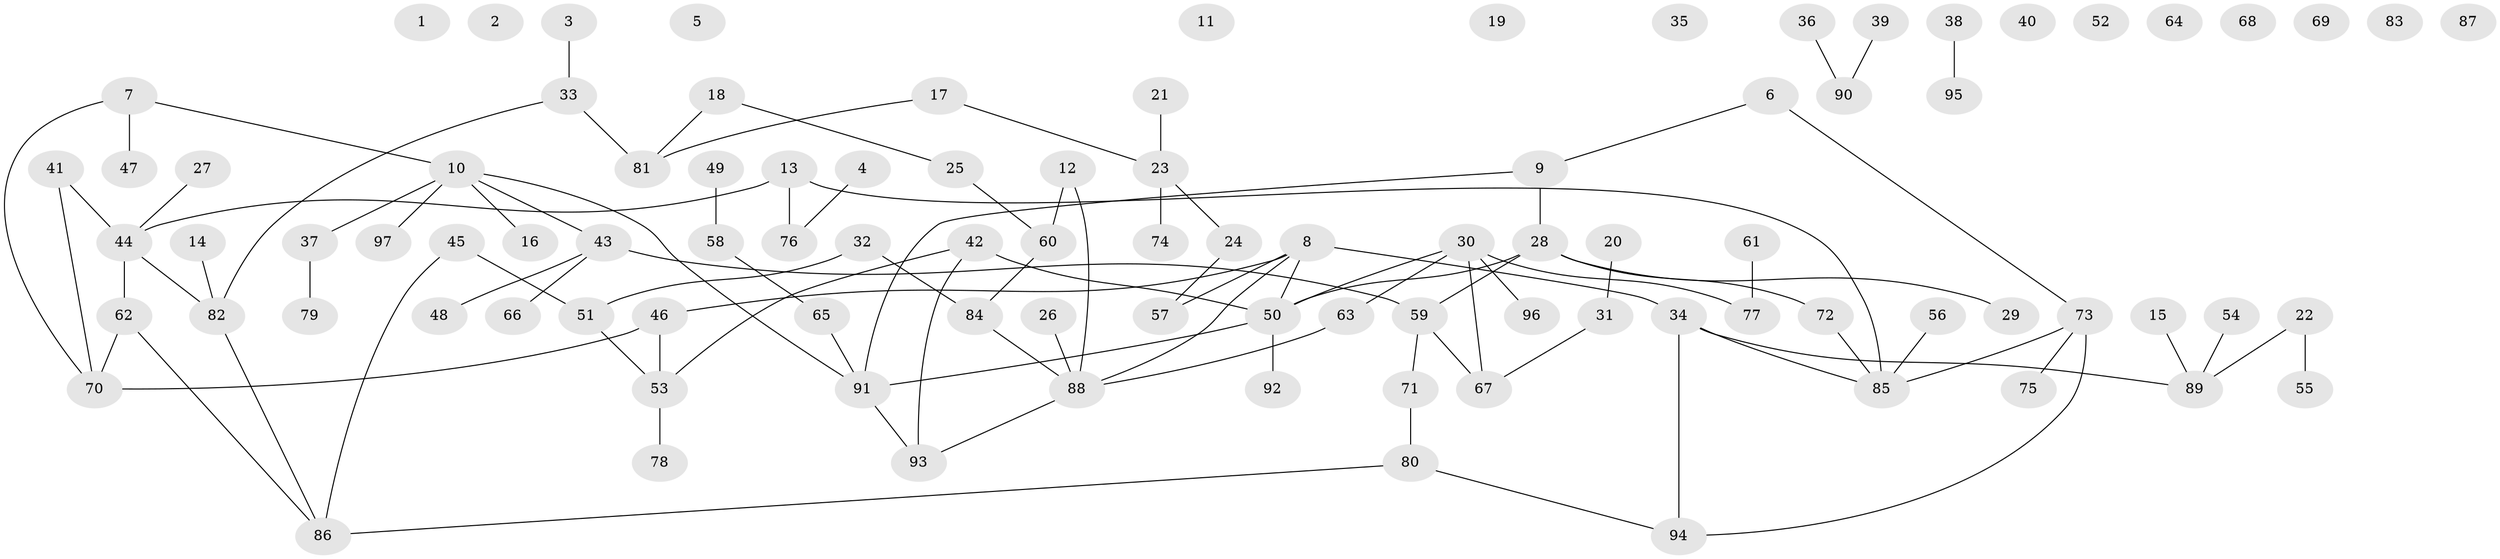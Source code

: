 // coarse degree distribution, {0: 0.2545454545454545, 2: 0.09090909090909091, 1: 0.34545454545454546, 5: 0.05454545454545454, 8: 0.01818181818181818, 13: 0.01818181818181818, 3: 0.10909090909090909, 9: 0.01818181818181818, 6: 0.01818181818181818, 4: 0.07272727272727272}
// Generated by graph-tools (version 1.1) at 2025/16/03/04/25 18:16:46]
// undirected, 97 vertices, 102 edges
graph export_dot {
graph [start="1"]
  node [color=gray90,style=filled];
  1;
  2;
  3;
  4;
  5;
  6;
  7;
  8;
  9;
  10;
  11;
  12;
  13;
  14;
  15;
  16;
  17;
  18;
  19;
  20;
  21;
  22;
  23;
  24;
  25;
  26;
  27;
  28;
  29;
  30;
  31;
  32;
  33;
  34;
  35;
  36;
  37;
  38;
  39;
  40;
  41;
  42;
  43;
  44;
  45;
  46;
  47;
  48;
  49;
  50;
  51;
  52;
  53;
  54;
  55;
  56;
  57;
  58;
  59;
  60;
  61;
  62;
  63;
  64;
  65;
  66;
  67;
  68;
  69;
  70;
  71;
  72;
  73;
  74;
  75;
  76;
  77;
  78;
  79;
  80;
  81;
  82;
  83;
  84;
  85;
  86;
  87;
  88;
  89;
  90;
  91;
  92;
  93;
  94;
  95;
  96;
  97;
  3 -- 33;
  4 -- 76;
  6 -- 9;
  6 -- 73;
  7 -- 10;
  7 -- 47;
  7 -- 70;
  8 -- 34;
  8 -- 46;
  8 -- 50;
  8 -- 57;
  8 -- 88;
  9 -- 28;
  9 -- 91;
  10 -- 16;
  10 -- 37;
  10 -- 43;
  10 -- 91;
  10 -- 97;
  12 -- 60;
  12 -- 88;
  13 -- 44;
  13 -- 76;
  13 -- 85;
  14 -- 82;
  15 -- 89;
  17 -- 23;
  17 -- 81;
  18 -- 25;
  18 -- 81;
  20 -- 31;
  21 -- 23;
  22 -- 55;
  22 -- 89;
  23 -- 24;
  23 -- 74;
  24 -- 57;
  25 -- 60;
  26 -- 88;
  27 -- 44;
  28 -- 29;
  28 -- 50;
  28 -- 59;
  28 -- 72;
  30 -- 50;
  30 -- 63;
  30 -- 67;
  30 -- 77;
  30 -- 96;
  31 -- 67;
  32 -- 51;
  32 -- 84;
  33 -- 81;
  33 -- 82;
  34 -- 85;
  34 -- 89;
  34 -- 94;
  36 -- 90;
  37 -- 79;
  38 -- 95;
  39 -- 90;
  41 -- 44;
  41 -- 70;
  42 -- 50;
  42 -- 53;
  42 -- 93;
  43 -- 48;
  43 -- 59;
  43 -- 66;
  44 -- 62;
  44 -- 82;
  45 -- 51;
  45 -- 86;
  46 -- 53;
  46 -- 70;
  49 -- 58;
  50 -- 91;
  50 -- 92;
  51 -- 53;
  53 -- 78;
  54 -- 89;
  56 -- 85;
  58 -- 65;
  59 -- 67;
  59 -- 71;
  60 -- 84;
  61 -- 77;
  62 -- 70;
  62 -- 86;
  63 -- 88;
  65 -- 91;
  71 -- 80;
  72 -- 85;
  73 -- 75;
  73 -- 85;
  73 -- 94;
  80 -- 86;
  80 -- 94;
  82 -- 86;
  84 -- 88;
  88 -- 93;
  91 -- 93;
}
